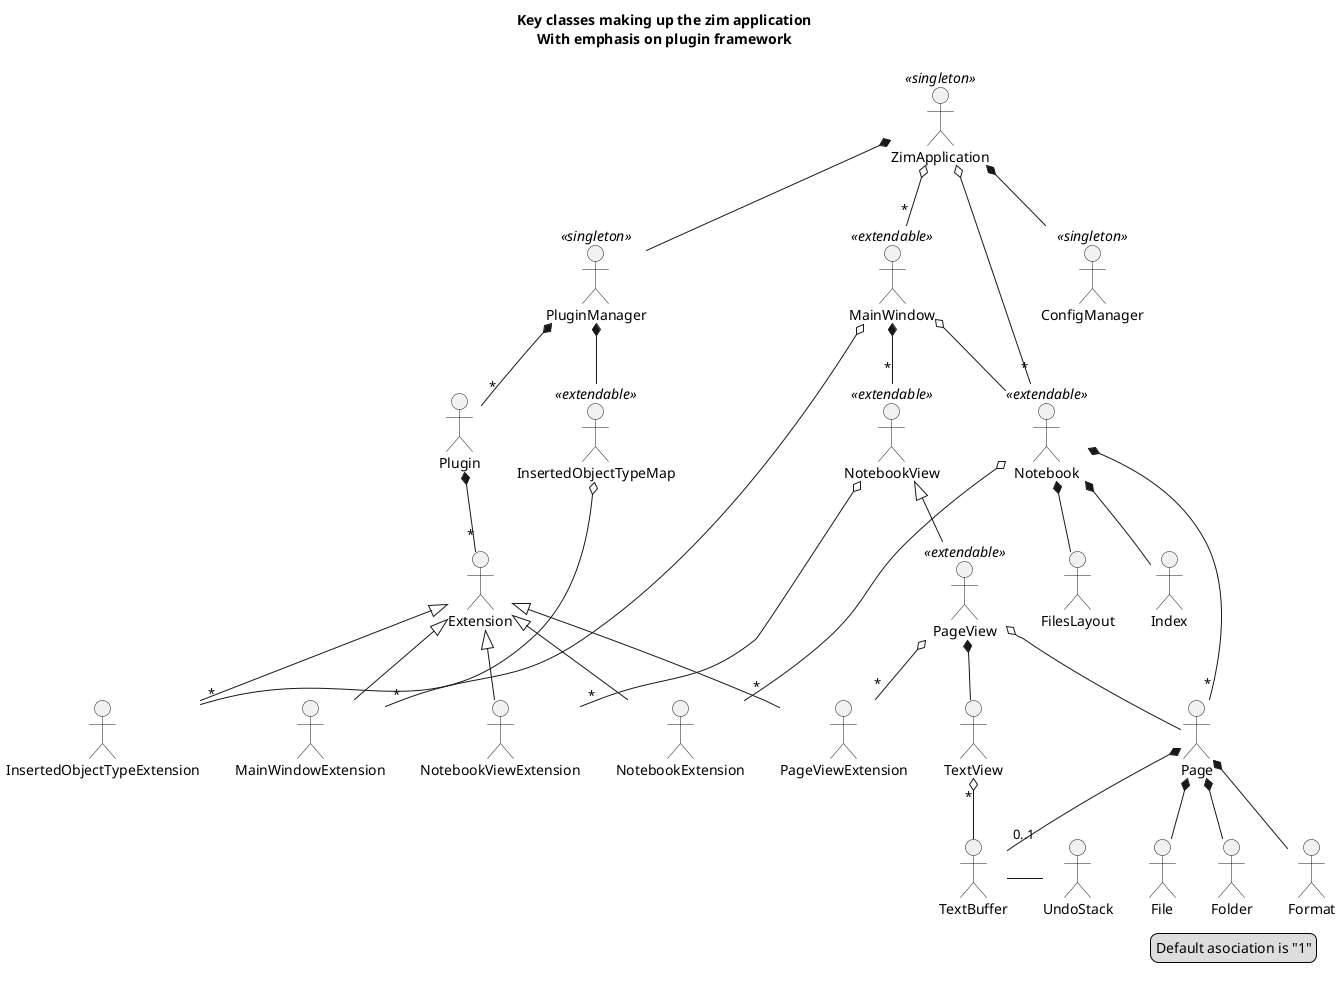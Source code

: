 @startuml
hide circle

title
Key classes making up the zim application
With emphasis on plugin framework
endtitle

legend right
Default asociation is "1"
endlegend

ZimApplication << singleton >>
PluginManager << singleton >>
ConfigManager << singleton >>

MainWindow << extendable >>
PageView << extendable >>
NotebookView << extendable >>
Notebook << extendable >>
InsertedObjectTypeMap << extendable >>

NotebookView <|-- PageView

ZimApplication o-- "*" Notebook
ZimApplication o-- "*" MainWindow
ZimApplication *-- PluginManager
ZimApplication *-- ConfigManager


MainWindow o-- Notebook
MainWindow *-- "*" NotebookView


Notebook *-- "*" Page
Page *-- "0..1" TextBuffer
TextView "*" o-- TextBuffer
PageView *-- TextView
PageView o-- Page
TextBuffer - UndoStack

Notebook *-- FilesLayout
Notebook *-- Index
Page *-- File
Page *-- Folder
Page *-- Format


PluginManager *-- "*" Plugin
PluginManager *-- InsertedObjectTypeMap

together {
Plugin *-- "*" Extension
Extension <|-- MainWindowExtension
Extension <|-- PageViewExtension
Extension <|-- NotebookViewExtension
Extension <|-- NotebookExtension
Extension <|-- InsertedObjectTypeExtension
}

MainWindow o-- "*" MainWindowExtension
PageView o-- "*" PageViewExtension
NotebookView o-- "*" NotebookViewExtension
Notebook o-- "*" NotebookExtension
InsertedObjectTypeMap o-- "*" InsertedObjectTypeExtension

@enduml
